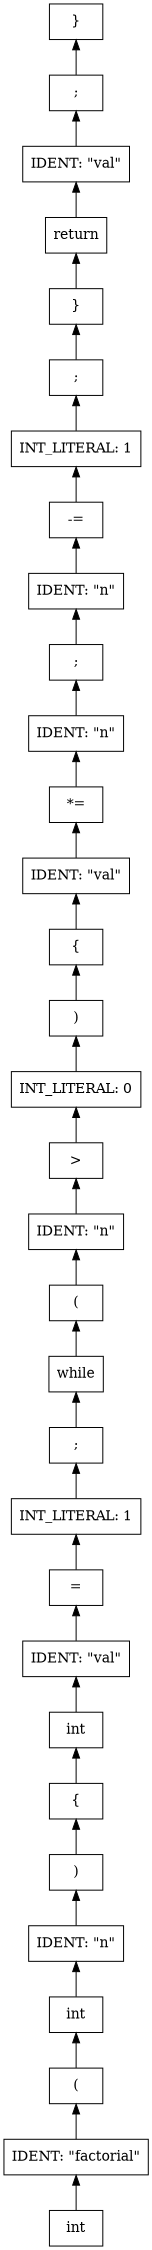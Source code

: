 digraph task_dependencies {
    rankdir=BT;
    graph [autosize=false, size="27.0,15!", resolution=100];
    node [shape=box];
    splines=ortho;

    t1  [ label = "int"                  , pos = "0.0,6!" ];
    t2  [ label = "IDENT: \"factorial\"" , pos = "2.0,6!" ];
    t3  [ label = "("                    , pos = "4.0,6!" ];
    t4  [ label = "int"                  , pos = "6.0,6!" ];
    t5  [ label = "IDENT: \"n\""         , pos = "8.0,6!" ];
    t6  [ label = ")"                    , pos = "0.0,5!" ];
    t7  [ label = "{"                    , pos = "2.0,5!" ];
    t8  [ label = "int"                  , pos = "4.0,5!" ];
    t9  [ label = "IDENT: \"val\""       , pos = "6.0,5!" ];
    t10 [ label = "="                    , pos = "8.0,5!" ];
    t11 [ label = "INT_LITERAL: 1"       , pos = "0.0,4!" ];
    t12 [ label = ";"                    , pos = "2.0,4!" ];
    t13 [ label = "while"                , pos = "4.0,4!" ];
    t14 [ label = "("                    , pos = "6.0,4!" ];
    t15 [ label = "IDENT: \"n\""         , pos = "8.0,4!" ];
    t16 [ label = ">"                    , pos = "0.0,3!" ];
    t17 [ label = "INT_LITERAL: 0"       , pos = "2.0,3!" ];
    t18 [ label = ")"                    , pos = "4.0,3!" ];
    t19 [ label = "{"                    , pos = "6.0,3!" ];
    t20 [ label = "IDENT: \"val\""       , pos = "8.0,3!" ];
    t21 [ label = "*="                   , pos = "0.0,2!" ];
    t22 [ label = "IDENT: \"n\""         , pos = "2.0,2!" ];
    t23 [ label = ";"                    , pos = "4.0,2!" ];
    t24 [ label = "IDENT: \"n\""         , pos = "6.0,2!" ];
    t25 [ label = "-="                   , pos = "8.0,2!" ];
    t26 [ label = "INT_LITERAL: 1"       , pos = "0.0,1!" ];
    t27 [ label = ";"                    , pos = "2.0,1!" ];
    t28 [ label = "}"                    , pos = "4.0,1!" ];
    t29 [ label = "return"               , pos = "6.0,1!" ];
    t30 [ label = "IDENT: \"val\""       , pos = "8.0,1!" ];
    t31 [ label = ";"                    , pos = "0.0,0!" ];
    t32 [ label = "}"                    , pos = "2.0,0!" ];

    t1  -> t2  ;
    t2  -> t3  ;
    t3  -> t4  ;
    t4  -> t5  ;
    t5  -> t6  ;
    t6  -> t7  ;
    t7  -> t8  ;
    t8  -> t9  ;
    t9  -> t10 ;
    t10 -> t11 ;
    t11 -> t12 ;
    t12 -> t13 ;
    t13 -> t14 ;
    t14 -> t15 ;
    t15 -> t16 ;
    t16 -> t17 ;
    t17 -> t18 ;
    t18 -> t19 ;
    t19 -> t20 ;
    t20 -> t21 ;
    t21 -> t22 ;
    t22 -> t23 ;
    t23 -> t24 ;
    t24 -> t25 ;
    t25 -> t26 ;
    t26 -> t27 ;
    t27 -> t28 ;
    t28 -> t29 ;
    t29 -> t30 ;
    t30 -> t31 ;
    t31 -> t32 ;
}
